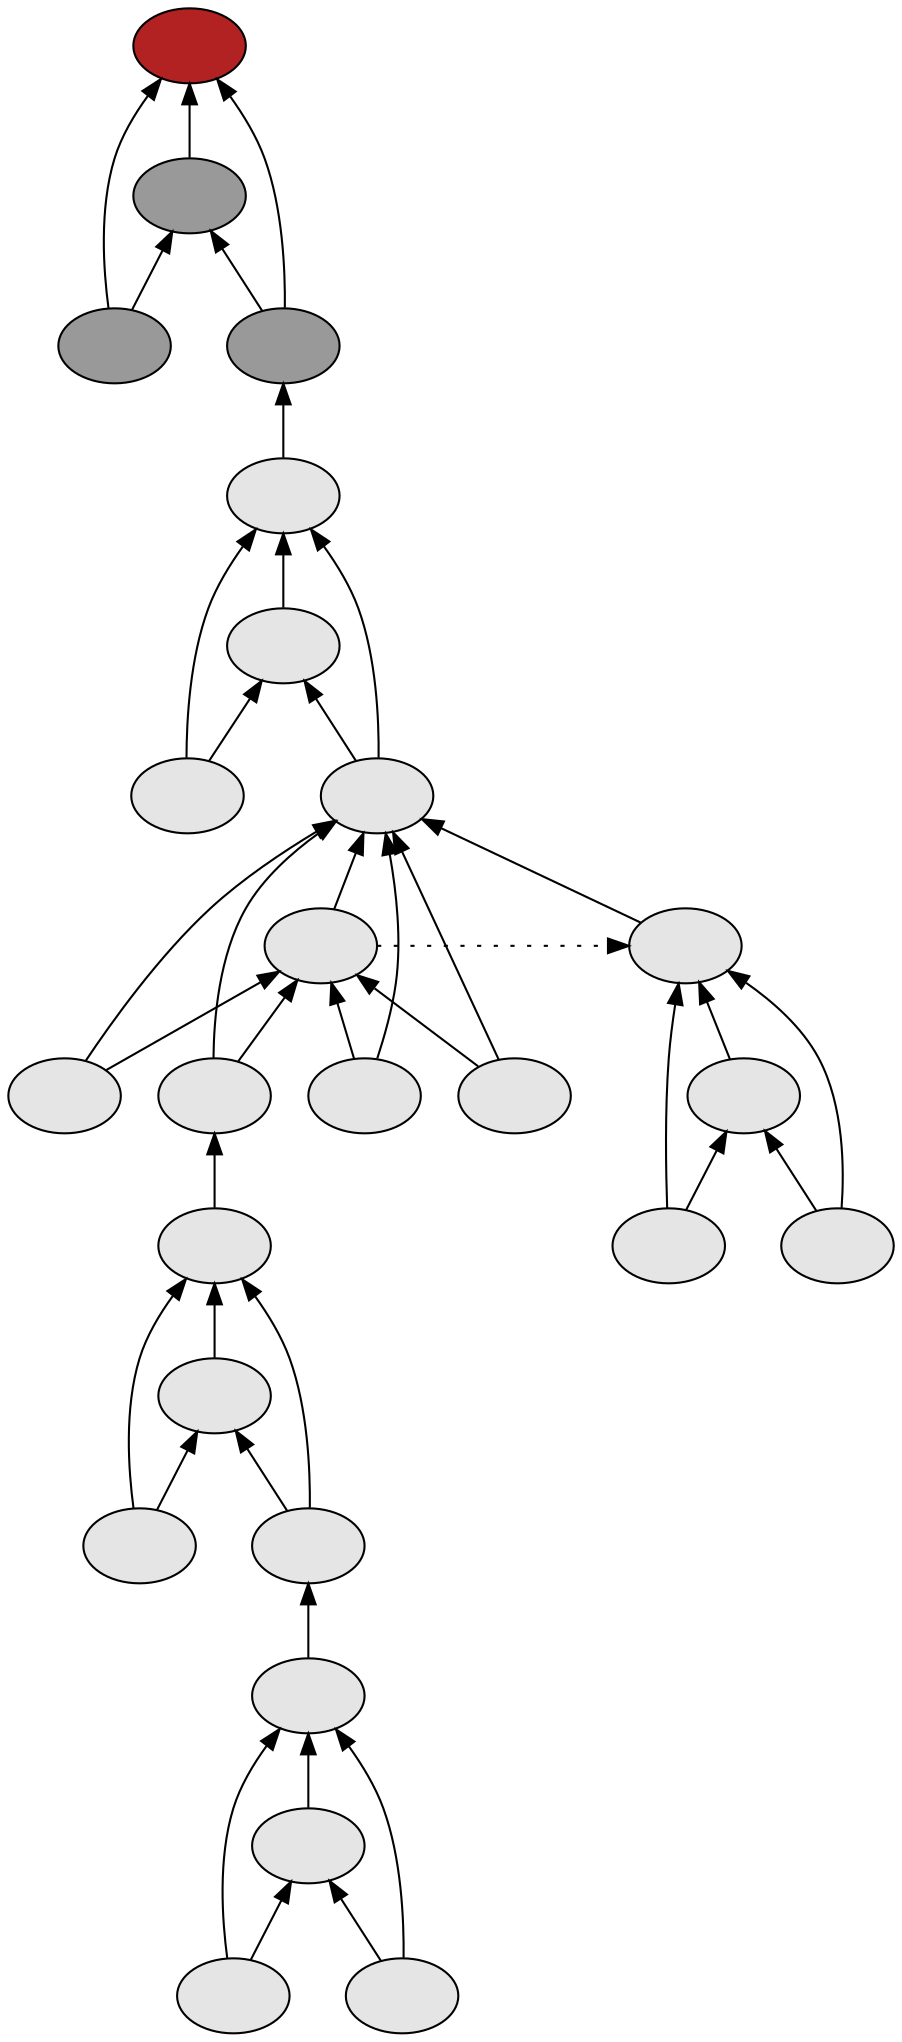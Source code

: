 digraph {
rankdir=BT
fontsize=24
subgraph clster1 {
subgraph clster2 {
"21616208"["fillcolor"="grey90" "fontsize"="24" "label"="" "shape"="ellipse" "style"="filled" ]
"20391696"["fillcolor"="grey90" "fontsize"="24" "label"="" "shape"="ellipse" "style"="filled" ]
"19076864"["fillcolor"="grey90" "fontsize"="24" "label"="" "shape"="ellipse" "style"="filled" ]
"28719440"["fillcolor"="grey90" "fontsize"="24" "label"="" "shape"="ellipse" "style"="filled" ]
}

subgraph clster3 {
"23610064"["fillcolor"="grey90" "fontsize"="24" "label"="" "shape"="ellipse" "style"="filled" ]
"24940288"["fillcolor"="grey90" "fontsize"="24" "label"="" "shape"="ellipse" "style"="filled" ]
"25014224"["fillcolor"="grey90" "fontsize"="24" "label"="" "shape"="ellipse" "style"="filled" ]
"24988336"["fillcolor"="grey90" "fontsize"="24" "label"="" "shape"="ellipse" "style"="filled" ]
}

subgraph clster4 {
"23304768"["fillcolor"="grey90" "fontsize"="24" "label"="" "shape"="ellipse" "style"="filled" ]
"24625888"["fillcolor"="grey90" "fontsize"="24" "label"="" "shape"="ellipse" "style"="filled" ]
"23710592"["fillcolor"="grey90" "fontsize"="24" "label"="" "shape"="ellipse" "style"="filled" ]
"24939776"["fillcolor"="grey90" "fontsize"="24" "label"="" "shape"="ellipse" "style"="filled" ]
"22582864"["fillcolor"="grey90" "fontsize"="24" "label"="" "shape"="ellipse" "style"="filled" ]
"21801008"["fillcolor"="grey90" "fontsize"="24" "label"="" "shape"="ellipse" "style"="filled" ]
"21571136"["fillcolor"="grey90" "fontsize"="24" "label"="" "shape"="ellipse" "style"="filled" ]
"22579328"["fillcolor"="grey90" "fontsize"="24" "label"="" "shape"="ellipse" "style"="filled" ]
"22672608"["fillcolor"="grey90" "fontsize"="24" "label"="" "shape"="ellipse" "style"="filled" ]
}

subgraph clster5 {
"26590768"["fillcolor"="firebrick" "fontsize"="24" "label"="" "shape"="ellipse" "style"="filled" ]
"21600256"["fillcolor"="grey60" "fontsize"="24" "label"="" "shape"="ellipse" "style"="filled" ]
"24603856"["fillcolor"="grey60" "fontsize"="24" "label"="" "shape"="ellipse" "style"="filled" ]
"21586576"["fillcolor"="grey60" "fontsize"="24" "label"="" "shape"="ellipse" "style"="filled" ]
}

}

subgraph clster6 {
"21574256"["fillcolor"="grey90" "fontsize"="24" "label"="" "shape"="ellipse" "style"="filled" ]
"21608528"["fillcolor"="grey90" "fontsize"="24" "label"="" "shape"="ellipse" "style"="filled" ]
"21564608"["fillcolor"="grey90" "fontsize"="24" "label"="" "shape"="ellipse" "style"="filled" ]
"27074384"["fillcolor"="grey90" "fontsize"="24" "label"="" "shape"="ellipse" "style"="filled" ]
}

"21564608" -> "21574256"["arrowhead"="normal" "color"="black" "constraint"="true" "style"="solid" ]
"21564608" -> "21608528"["arrowhead"="normal" "color"="black" "constraint"="true" "style"="solid" ]
"27074384" -> "21574256"["arrowhead"="normal" "color"="black" "constraint"="true" "style"="solid" ]
"27074384" -> "21608528"["arrowhead"="normal" "color"="black" "constraint"="true" "style"="solid" ]
"21608528" -> "21574256"["arrowhead"="normal" "color"="black" "constraint"="true" "style"="solid" ]
"19076864" -> "21616208"["arrowhead"="normal" "color"="black" "constraint"="true" "style"="solid" ]
"19076864" -> "20391696"["arrowhead"="normal" "color"="black" "constraint"="true" "style"="solid" ]
"28719440" -> "21616208"["arrowhead"="normal" "color"="black" "constraint"="true" "style"="solid" ]
"28719440" -> "20391696"["arrowhead"="normal" "color"="black" "constraint"="true" "style"="solid" ]
"20391696" -> "21616208"["arrowhead"="normal" "color"="black" "constraint"="true" "style"="solid" ]
"23710592" -> "23304768"["arrowhead"="normal" "color"="black" "constraint"="true" "style"="solid" ]
"23710592" -> "24625888"["arrowhead"="normal" "color"="black" "constraint"="true" "style"="solid" ]
"24939776" -> "23304768"["arrowhead"="normal" "color"="black" "constraint"="true" "style"="solid" ]
"24939776" -> "24625888"["arrowhead"="normal" "color"="black" "constraint"="true" "style"="solid" ]
"21801008" -> "24939776"["arrowhead"="normal" "color"="black" "constraint"="true" "style"="solid" ]
"21801008" -> "22582864"["arrowhead"="normal" "color"="black" "constraint"="true" "style"="solid" ]
"21571136" -> "24939776"["arrowhead"="normal" "color"="black" "constraint"="true" "style"="solid" ]
"21571136" -> "22582864"["arrowhead"="normal" "color"="black" "constraint"="true" "style"="solid" ]
"23610064" -> "21571136"["arrowhead"="normal" "color"="black" "constraint"="true" "style"="solid" ]
"22579328" -> "24939776"["arrowhead"="normal" "color"="black" "constraint"="true" "style"="solid" ]
"22579328" -> "22582864"["arrowhead"="normal" "color"="black" "constraint"="true" "style"="solid" ]
"22672608" -> "24939776"["arrowhead"="normal" "color"="black" "constraint"="true" "style"="solid" ]
"22672608" -> "22582864"["arrowhead"="normal" "color"="black" "constraint"="true" "style"="solid" ]
"22582864" -> "24939776"["arrowhead"="normal" "color"="black" "constraint"="true" "style"="solid" ]
"21574256" -> "24939776"["arrowhead"="normal" "color"="black" "constraint"="true" "style"="solid" ]
"22582864" -> "21574256"["arrowhead"="normal" "color"="black" "constraint"="false" "style"="dotted" ]
"24625888" -> "23304768"["arrowhead"="normal" "color"="black" "constraint"="true" "style"="solid" ]
"25014224" -> "23610064"["arrowhead"="normal" "color"="black" "constraint"="true" "style"="solid" ]
"25014224" -> "24940288"["arrowhead"="normal" "color"="black" "constraint"="true" "style"="solid" ]
"24988336" -> "23610064"["arrowhead"="normal" "color"="black" "constraint"="true" "style"="solid" ]
"24988336" -> "24940288"["arrowhead"="normal" "color"="black" "constraint"="true" "style"="solid" ]
"21616208" -> "24988336"["arrowhead"="normal" "color"="black" "constraint"="true" "style"="solid" ]
"24940288" -> "23610064"["arrowhead"="normal" "color"="black" "constraint"="true" "style"="solid" ]
"24603856" -> "26590768"["arrowhead"="normal" "color"="black" "constraint"="true" "style"="solid" ]
"24603856" -> "21600256"["arrowhead"="normal" "color"="black" "constraint"="true" "style"="solid" ]
"21586576" -> "26590768"["arrowhead"="normal" "color"="black" "constraint"="true" "style"="solid" ]
"21586576" -> "21600256"["arrowhead"="normal" "color"="black" "constraint"="true" "style"="solid" ]
"23304768" -> "21586576"["arrowhead"="normal" "color"="black" "constraint"="true" "style"="solid" ]
"21600256" -> "26590768"["arrowhead"="normal" "color"="black" "constraint"="true" "style"="solid" ]

}